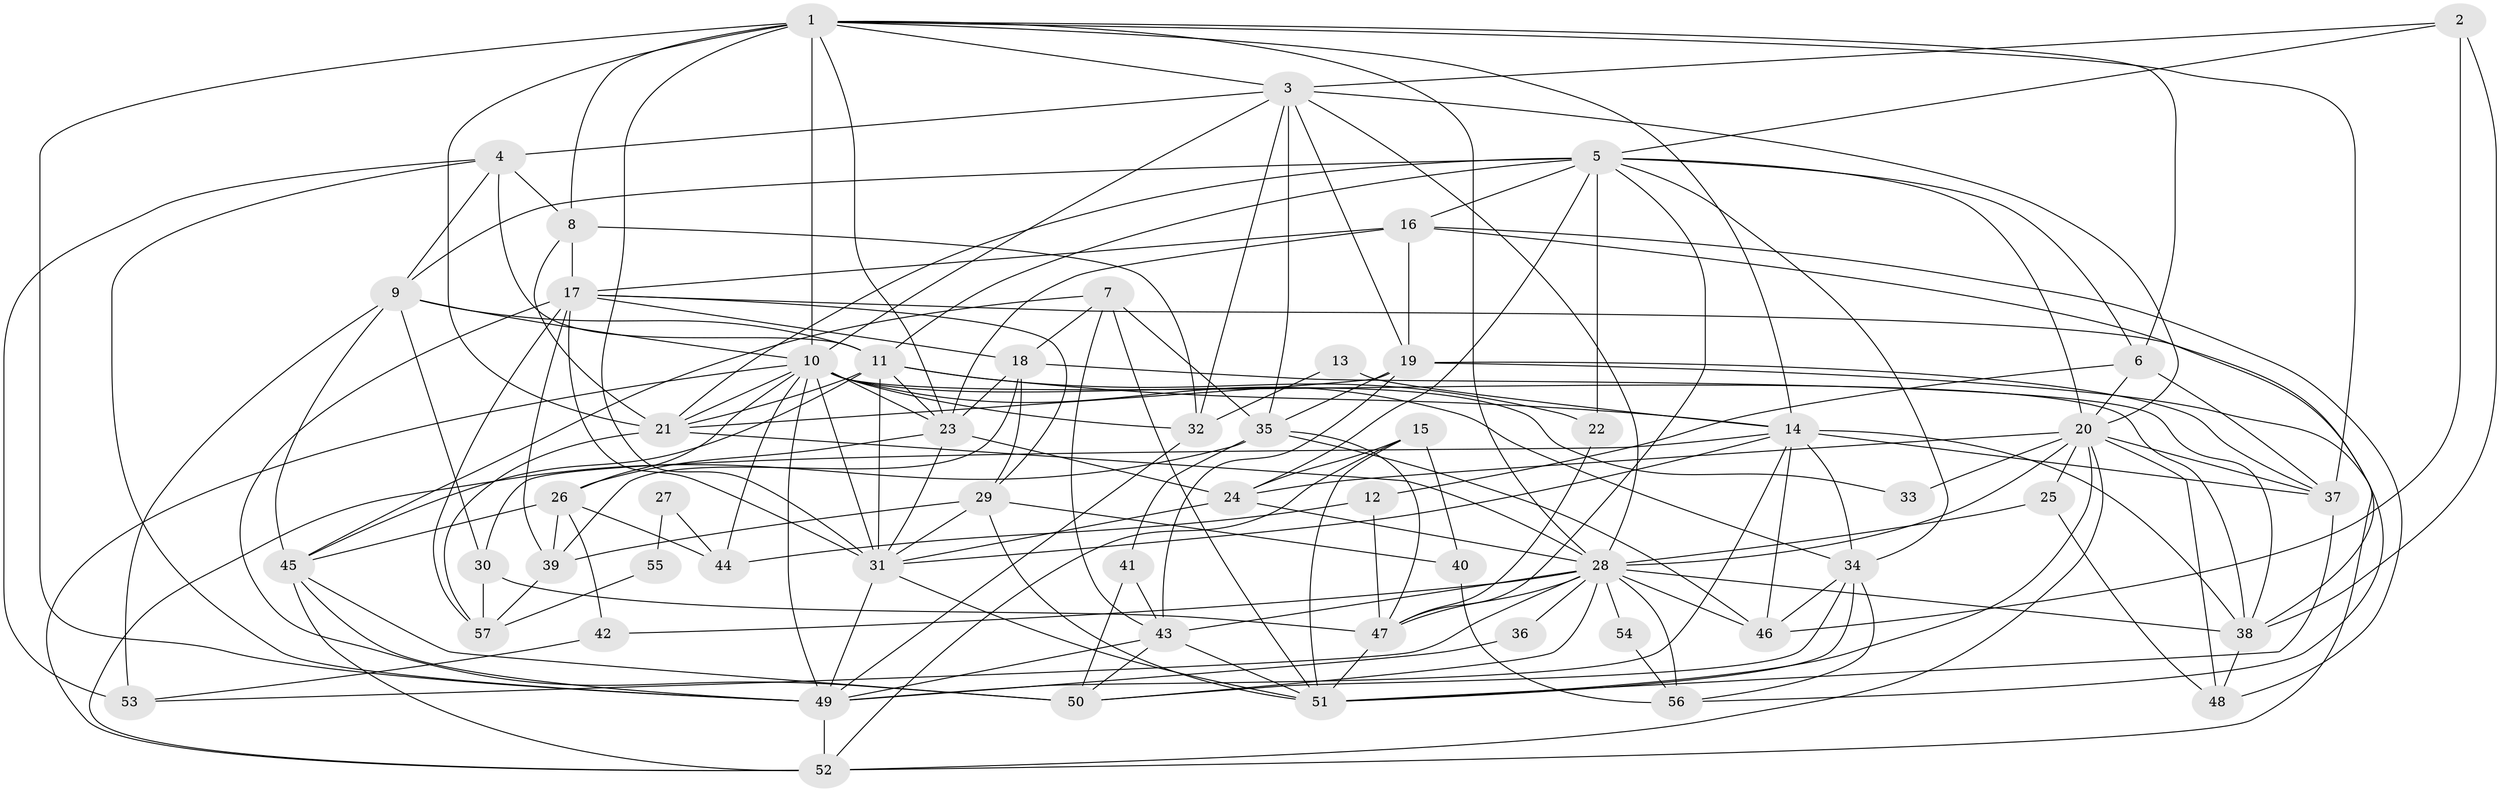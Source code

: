 // original degree distribution, {5: 0.18439716312056736, 3: 0.2978723404255319, 4: 0.2553191489361702, 2: 0.12056737588652482, 6: 0.09929078014184398, 9: 0.014184397163120567, 7: 0.028368794326241134}
// Generated by graph-tools (version 1.1) at 2025/50/03/04/25 22:50:46]
// undirected, 57 vertices, 175 edges
graph export_dot {
  node [color=gray90,style=filled];
  1;
  2;
  3;
  4;
  5;
  6;
  7;
  8;
  9;
  10;
  11;
  12;
  13;
  14;
  15;
  16;
  17;
  18;
  19;
  20;
  21;
  22;
  23;
  24;
  25;
  26;
  27;
  28;
  29;
  30;
  31;
  32;
  33;
  34;
  35;
  36;
  37;
  38;
  39;
  40;
  41;
  42;
  43;
  44;
  45;
  46;
  47;
  48;
  49;
  50;
  51;
  52;
  53;
  54;
  55;
  56;
  57;
  1 -- 3 [weight=1.0];
  1 -- 6 [weight=1.0];
  1 -- 8 [weight=1.0];
  1 -- 10 [weight=2.0];
  1 -- 14 [weight=1.0];
  1 -- 21 [weight=1.0];
  1 -- 23 [weight=1.0];
  1 -- 28 [weight=2.0];
  1 -- 31 [weight=3.0];
  1 -- 37 [weight=1.0];
  1 -- 49 [weight=2.0];
  2 -- 3 [weight=1.0];
  2 -- 5 [weight=1.0];
  2 -- 38 [weight=1.0];
  2 -- 46 [weight=2.0];
  3 -- 4 [weight=1.0];
  3 -- 10 [weight=1.0];
  3 -- 19 [weight=1.0];
  3 -- 20 [weight=1.0];
  3 -- 28 [weight=1.0];
  3 -- 32 [weight=1.0];
  3 -- 35 [weight=2.0];
  4 -- 8 [weight=2.0];
  4 -- 9 [weight=1.0];
  4 -- 11 [weight=1.0];
  4 -- 49 [weight=1.0];
  4 -- 53 [weight=1.0];
  5 -- 6 [weight=1.0];
  5 -- 9 [weight=1.0];
  5 -- 11 [weight=1.0];
  5 -- 16 [weight=1.0];
  5 -- 20 [weight=1.0];
  5 -- 21 [weight=1.0];
  5 -- 22 [weight=2.0];
  5 -- 24 [weight=1.0];
  5 -- 34 [weight=1.0];
  5 -- 47 [weight=1.0];
  6 -- 12 [weight=1.0];
  6 -- 20 [weight=1.0];
  6 -- 37 [weight=1.0];
  7 -- 18 [weight=2.0];
  7 -- 35 [weight=2.0];
  7 -- 43 [weight=1.0];
  7 -- 45 [weight=1.0];
  7 -- 51 [weight=1.0];
  8 -- 17 [weight=1.0];
  8 -- 21 [weight=1.0];
  8 -- 32 [weight=1.0];
  9 -- 10 [weight=1.0];
  9 -- 11 [weight=1.0];
  9 -- 30 [weight=1.0];
  9 -- 45 [weight=1.0];
  9 -- 53 [weight=1.0];
  10 -- 21 [weight=2.0];
  10 -- 23 [weight=1.0];
  10 -- 26 [weight=1.0];
  10 -- 31 [weight=1.0];
  10 -- 32 [weight=1.0];
  10 -- 33 [weight=1.0];
  10 -- 34 [weight=1.0];
  10 -- 38 [weight=1.0];
  10 -- 44 [weight=1.0];
  10 -- 49 [weight=1.0];
  10 -- 52 [weight=1.0];
  11 -- 14 [weight=2.0];
  11 -- 21 [weight=1.0];
  11 -- 22 [weight=1.0];
  11 -- 23 [weight=1.0];
  11 -- 31 [weight=1.0];
  11 -- 45 [weight=1.0];
  12 -- 44 [weight=1.0];
  12 -- 47 [weight=1.0];
  13 -- 14 [weight=1.0];
  13 -- 32 [weight=1.0];
  14 -- 30 [weight=1.0];
  14 -- 31 [weight=1.0];
  14 -- 34 [weight=1.0];
  14 -- 37 [weight=1.0];
  14 -- 38 [weight=1.0];
  14 -- 46 [weight=1.0];
  14 -- 49 [weight=1.0];
  15 -- 24 [weight=1.0];
  15 -- 40 [weight=1.0];
  15 -- 51 [weight=1.0];
  15 -- 52 [weight=1.0];
  16 -- 17 [weight=1.0];
  16 -- 19 [weight=1.0];
  16 -- 23 [weight=2.0];
  16 -- 38 [weight=1.0];
  16 -- 48 [weight=1.0];
  17 -- 18 [weight=1.0];
  17 -- 29 [weight=1.0];
  17 -- 31 [weight=1.0];
  17 -- 39 [weight=1.0];
  17 -- 50 [weight=1.0];
  17 -- 56 [weight=1.0];
  17 -- 57 [weight=1.0];
  18 -- 23 [weight=1.0];
  18 -- 29 [weight=1.0];
  18 -- 38 [weight=1.0];
  18 -- 39 [weight=1.0];
  19 -- 21 [weight=1.0];
  19 -- 35 [weight=1.0];
  19 -- 37 [weight=1.0];
  19 -- 43 [weight=2.0];
  19 -- 52 [weight=1.0];
  20 -- 24 [weight=1.0];
  20 -- 25 [weight=1.0];
  20 -- 28 [weight=1.0];
  20 -- 33 [weight=1.0];
  20 -- 37 [weight=2.0];
  20 -- 48 [weight=1.0];
  20 -- 51 [weight=1.0];
  20 -- 52 [weight=1.0];
  21 -- 28 [weight=1.0];
  21 -- 57 [weight=1.0];
  22 -- 47 [weight=1.0];
  23 -- 24 [weight=2.0];
  23 -- 26 [weight=1.0];
  23 -- 31 [weight=1.0];
  24 -- 28 [weight=1.0];
  24 -- 31 [weight=1.0];
  25 -- 28 [weight=1.0];
  25 -- 48 [weight=1.0];
  26 -- 39 [weight=2.0];
  26 -- 42 [weight=1.0];
  26 -- 44 [weight=1.0];
  26 -- 45 [weight=1.0];
  27 -- 44 [weight=1.0];
  27 -- 55 [weight=1.0];
  28 -- 36 [weight=1.0];
  28 -- 38 [weight=1.0];
  28 -- 42 [weight=1.0];
  28 -- 43 [weight=1.0];
  28 -- 46 [weight=1.0];
  28 -- 47 [weight=2.0];
  28 -- 50 [weight=1.0];
  28 -- 53 [weight=1.0];
  28 -- 54 [weight=1.0];
  28 -- 56 [weight=1.0];
  29 -- 31 [weight=1.0];
  29 -- 39 [weight=1.0];
  29 -- 40 [weight=1.0];
  29 -- 51 [weight=1.0];
  30 -- 47 [weight=1.0];
  30 -- 57 [weight=1.0];
  31 -- 49 [weight=1.0];
  31 -- 51 [weight=1.0];
  32 -- 49 [weight=1.0];
  34 -- 46 [weight=1.0];
  34 -- 50 [weight=1.0];
  34 -- 51 [weight=1.0];
  34 -- 56 [weight=1.0];
  35 -- 41 [weight=1.0];
  35 -- 46 [weight=1.0];
  35 -- 47 [weight=2.0];
  35 -- 52 [weight=1.0];
  36 -- 49 [weight=1.0];
  37 -- 51 [weight=1.0];
  38 -- 48 [weight=1.0];
  39 -- 57 [weight=1.0];
  40 -- 56 [weight=1.0];
  41 -- 43 [weight=2.0];
  41 -- 50 [weight=2.0];
  42 -- 53 [weight=1.0];
  43 -- 49 [weight=1.0];
  43 -- 50 [weight=1.0];
  43 -- 51 [weight=1.0];
  45 -- 49 [weight=1.0];
  45 -- 50 [weight=1.0];
  45 -- 52 [weight=1.0];
  47 -- 51 [weight=1.0];
  49 -- 52 [weight=1.0];
  54 -- 56 [weight=1.0];
  55 -- 57 [weight=1.0];
}
